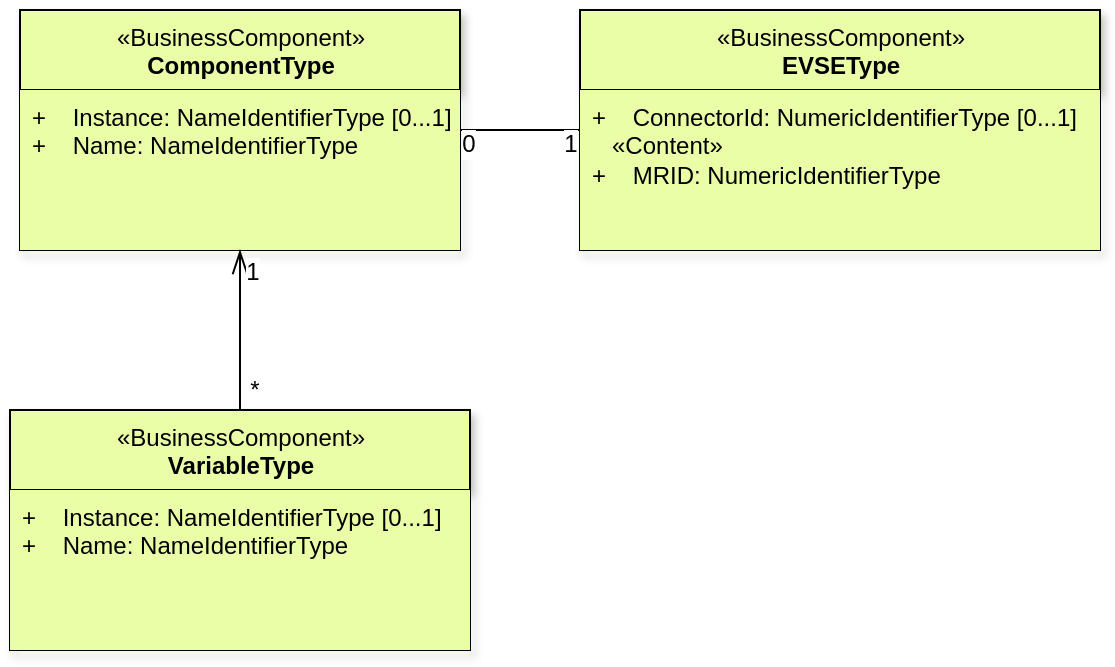 <mxfile scale="0.8" border="0">
    <diagram id="2imF5TS-2AsIUvXl1Hec" name="Page-1">
        <mxGraphModel dx="953" dy="1066" grid="1" gridSize="10" guides="1" tooltips="1" connect="1" arrows="1" fold="1" page="1" pageScale="1" pageWidth="827" pageHeight="1169" math="0" shadow="0">
            <root>
                <mxCell id="0"/>
                <mxCell id="1" parent="0"/>
                <mxCell id="2" value="&lt;font style=&quot;font-size: 12px;&quot;&gt;&lt;span style=&quot;background-color: initial; font-size: 12px;&quot;&gt;«BusinessComponent»&lt;br style=&quot;font-size: 12px;&quot;&gt;&lt;/span&gt;&lt;b style=&quot;font-size: 12px;&quot;&gt;ComponentType&lt;/b&gt;&lt;/font&gt;" style="swimlane;fontStyle=0;align=center;verticalAlign=top;childLayout=stackLayout;horizontal=1;startSize=40;horizontalStack=0;resizeParent=1;resizeParentMax=0;resizeLast=0;collapsible=0;marginBottom=0;html=1;fillColor=#e9fea7;shadow=1;fontSize=12;" parent="1" vertex="1">
                    <mxGeometry x="70" y="280" width="220" height="120" as="geometry"/>
                </mxCell>
                <mxCell id="3" value="+&amp;nbsp; &amp;nbsp; Instance: NameIdentifierType [0...1]&lt;br style=&quot;font-size: 12px;&quot;&gt;+&amp;nbsp; &amp;nbsp; Name: NameIdentifierType" style="text;html=1;strokeColor=none;fillColor=#e9fea7;align=left;verticalAlign=top;spacingLeft=4;spacingRight=4;overflow=hidden;rotatable=0;points=[[0,0.5],[1,0.5]];portConstraint=eastwest;fontSize=12;" parent="2" vertex="1">
                    <mxGeometry y="40" width="220" height="80" as="geometry"/>
                </mxCell>
                <mxCell id="5" value="&lt;font style=&quot;font-size: 12px;&quot;&gt;&lt;span style=&quot;background-color: initial; font-size: 12px;&quot;&gt;«BusinessComponent»&lt;br style=&quot;font-size: 12px;&quot;&gt;&lt;/span&gt;&lt;b style=&quot;font-size: 12px;&quot;&gt;VariableType&lt;/b&gt;&lt;/font&gt;" style="swimlane;fontStyle=0;align=center;verticalAlign=top;childLayout=stackLayout;horizontal=1;startSize=40;horizontalStack=0;resizeParent=1;resizeParentMax=0;resizeLast=0;collapsible=0;marginBottom=0;html=1;fillColor=#e9fea7;rounded=0;shadow=1;fontSize=12;" parent="1" vertex="1">
                    <mxGeometry x="65" y="480" width="230" height="120" as="geometry"/>
                </mxCell>
                <mxCell id="6" value="+&amp;nbsp; &amp;nbsp; Instance: NameIdentifierType [0...1]&lt;br style=&quot;font-size: 12px;&quot;&gt;+&amp;nbsp; &amp;nbsp; Name: NameIdentifierType" style="text;html=1;strokeColor=none;fillColor=#e9fea7;align=left;verticalAlign=top;spacingLeft=4;spacingRight=4;overflow=hidden;rotatable=0;points=[[0,0.5],[1,0.5]];portConstraint=eastwest;fontSize=12;" parent="5" vertex="1">
                    <mxGeometry y="40" width="230" height="80" as="geometry"/>
                </mxCell>
                <mxCell id="12" value="&lt;font style=&quot;font-size: 12px;&quot;&gt;&lt;span style=&quot;background-color: initial; font-size: 12px;&quot;&gt;«BusinessComponent»&lt;br style=&quot;font-size: 12px;&quot;&gt;&lt;/span&gt;&lt;b style=&quot;font-size: 12px;&quot;&gt;EVSEType&lt;/b&gt;&lt;/font&gt;" style="swimlane;fontStyle=0;align=center;verticalAlign=top;childLayout=stackLayout;horizontal=1;startSize=40;horizontalStack=0;resizeParent=1;resizeParentMax=0;resizeLast=0;collapsible=0;marginBottom=0;html=1;fillColor=#e9fea7;shadow=1;fontSize=12;" parent="1" vertex="1">
                    <mxGeometry x="350" y="280" width="260" height="120" as="geometry"/>
                </mxCell>
                <mxCell id="13" value="+&amp;nbsp; &amp;nbsp; ConnectorId: NumericIdentifierType [0...1]&lt;br style=&quot;font-size: 12px;&quot;&gt;&lt;span style=&quot;text-align: center; font-size: 12px;&quot;&gt;&amp;nbsp; &amp;nbsp;«Content»&lt;/span&gt;&lt;br style=&quot;font-size: 12px;&quot;&gt;+&amp;nbsp; &amp;nbsp; MRID: NumericIdentifierType" style="text;html=1;strokeColor=none;fillColor=#e9fea7;align=left;verticalAlign=top;spacingLeft=4;spacingRight=4;overflow=hidden;rotatable=0;points=[[0,0.5],[1,0.5]];portConstraint=eastwest;fontSize=12;" parent="12" vertex="1">
                    <mxGeometry y="40" width="260" height="80" as="geometry"/>
                </mxCell>
                <mxCell id="7" style="edgeStyle=none;html=1;fontFamily=Helvetica;fontSize=12;endArrow=openThin;endFill=0;endSize=10;" parent="1" source="5" target="3" edge="1">
                    <mxGeometry relative="1" as="geometry"/>
                </mxCell>
                <mxCell id="20" value="1" style="edgeLabel;html=1;align=center;verticalAlign=middle;resizable=0;points=[];fontSize=12;" parent="7" vertex="1" connectable="0">
                    <mxGeometry x="0.725" relative="1" as="geometry">
                        <mxPoint x="6" as="offset"/>
                    </mxGeometry>
                </mxCell>
                <mxCell id="21" value="*" style="edgeLabel;html=1;align=center;verticalAlign=middle;resizable=0;points=[];fontSize=12;" parent="7" vertex="1" connectable="0">
                    <mxGeometry x="-0.705" y="-1" relative="1" as="geometry">
                        <mxPoint x="6" y="2" as="offset"/>
                    </mxGeometry>
                </mxCell>
                <mxCell id="17" style="edgeStyle=none;html=1;entryX=0;entryY=0.5;entryDx=0;entryDy=0;fontFamily=Helvetica;fontSize=12;endArrow=none;endFill=0;endSize=10;" parent="1" source="2" target="12" edge="1">
                    <mxGeometry relative="1" as="geometry"/>
                </mxCell>
                <mxCell id="22" value="0" style="edgeLabel;html=1;align=center;verticalAlign=middle;resizable=0;points=[];fontSize=12;" parent="17" vertex="1" connectable="0">
                    <mxGeometry x="-0.874" y="2" relative="1" as="geometry">
                        <mxPoint y="9" as="offset"/>
                    </mxGeometry>
                </mxCell>
                <mxCell id="23" value="1" style="edgeLabel;html=1;align=center;verticalAlign=middle;resizable=0;points=[];fontSize=12;" parent="17" vertex="1" connectable="0">
                    <mxGeometry x="0.84" relative="1" as="geometry">
                        <mxPoint y="7" as="offset"/>
                    </mxGeometry>
                </mxCell>
            </root>
        </mxGraphModel>
    </diagram>
</mxfile>